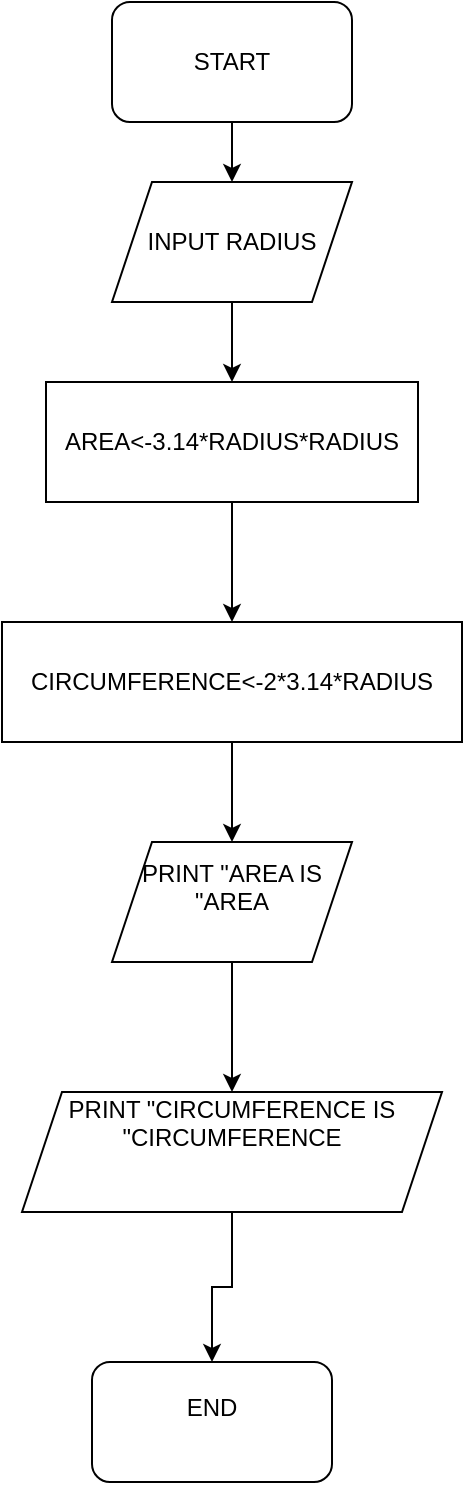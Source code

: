 <mxfile version="24.2.3" type="device">
  <diagram name="Page-1" id="s9OpNDyYDE5kpe4QUMl1">
    <mxGraphModel dx="880" dy="595" grid="1" gridSize="10" guides="1" tooltips="1" connect="1" arrows="1" fold="1" page="1" pageScale="1" pageWidth="827" pageHeight="1169" math="0" shadow="0">
      <root>
        <mxCell id="0" />
        <mxCell id="1" parent="0" />
        <mxCell id="cRXKy10s5mU437wThipX-9" value="" style="edgeStyle=orthogonalEdgeStyle;rounded=0;orthogonalLoop=1;jettySize=auto;html=1;" edge="1" parent="1" source="cRXKy10s5mU437wThipX-3" target="cRXKy10s5mU437wThipX-4">
          <mxGeometry relative="1" as="geometry" />
        </mxCell>
        <mxCell id="cRXKy10s5mU437wThipX-1" value="START" style="rounded=1;whiteSpace=wrap;html=1;" vertex="1" parent="1">
          <mxGeometry x="310" y="10" width="120" height="60" as="geometry" />
        </mxCell>
        <mxCell id="cRXKy10s5mU437wThipX-2" value="END&lt;div&gt;&lt;br&gt;&lt;/div&gt;" style="rounded=1;whiteSpace=wrap;html=1;" vertex="1" parent="1">
          <mxGeometry x="300" y="690" width="120" height="60" as="geometry" />
        </mxCell>
        <mxCell id="cRXKy10s5mU437wThipX-14" value="" style="edgeStyle=orthogonalEdgeStyle;rounded=0;orthogonalLoop=1;jettySize=auto;html=1;" edge="1" parent="1" source="cRXKy10s5mU437wThipX-4" target="cRXKy10s5mU437wThipX-5">
          <mxGeometry relative="1" as="geometry" />
        </mxCell>
        <mxCell id="cRXKy10s5mU437wThipX-4" value="AREA&amp;lt;-3.14*RADIUS*RADIUS" style="rounded=0;whiteSpace=wrap;html=1;" vertex="1" parent="1">
          <mxGeometry x="277" y="200" width="186" height="60" as="geometry" />
        </mxCell>
        <mxCell id="cRXKy10s5mU437wThipX-15" value="" style="edgeStyle=orthogonalEdgeStyle;rounded=0;orthogonalLoop=1;jettySize=auto;html=1;" edge="1" parent="1" source="cRXKy10s5mU437wThipX-5" target="cRXKy10s5mU437wThipX-6">
          <mxGeometry relative="1" as="geometry" />
        </mxCell>
        <mxCell id="cRXKy10s5mU437wThipX-5" value="CIRCUMFERENCE&amp;lt;-2*3.14*RADIUS" style="rounded=0;whiteSpace=wrap;html=1;" vertex="1" parent="1">
          <mxGeometry x="255" y="320" width="230" height="60" as="geometry" />
        </mxCell>
        <mxCell id="cRXKy10s5mU437wThipX-12" value="" style="edgeStyle=orthogonalEdgeStyle;rounded=0;orthogonalLoop=1;jettySize=auto;html=1;" edge="1" parent="1" source="cRXKy10s5mU437wThipX-6" target="cRXKy10s5mU437wThipX-7">
          <mxGeometry relative="1" as="geometry" />
        </mxCell>
        <mxCell id="cRXKy10s5mU437wThipX-6" value="PRINT &quot;AREA IS &quot;AREA&lt;div&gt;&lt;br&gt;&lt;/div&gt;" style="shape=parallelogram;perimeter=parallelogramPerimeter;whiteSpace=wrap;html=1;fixedSize=1;" vertex="1" parent="1">
          <mxGeometry x="310" y="430" width="120" height="60" as="geometry" />
        </mxCell>
        <mxCell id="cRXKy10s5mU437wThipX-13" value="" style="edgeStyle=orthogonalEdgeStyle;rounded=0;orthogonalLoop=1;jettySize=auto;html=1;" edge="1" parent="1" source="cRXKy10s5mU437wThipX-7" target="cRXKy10s5mU437wThipX-2">
          <mxGeometry relative="1" as="geometry" />
        </mxCell>
        <mxCell id="cRXKy10s5mU437wThipX-7" value="PRINT &quot;CIRCUMFERENCE IS &quot;CIRCUMFERENCE&lt;div&gt;&lt;br&gt;&lt;div&gt;&lt;br&gt;&lt;/div&gt;&lt;/div&gt;" style="shape=parallelogram;perimeter=parallelogramPerimeter;whiteSpace=wrap;html=1;fixedSize=1;" vertex="1" parent="1">
          <mxGeometry x="265" y="555" width="210" height="60" as="geometry" />
        </mxCell>
        <mxCell id="cRXKy10s5mU437wThipX-10" value="" style="edgeStyle=orthogonalEdgeStyle;rounded=0;orthogonalLoop=1;jettySize=auto;html=1;" edge="1" parent="1" source="cRXKy10s5mU437wThipX-1" target="cRXKy10s5mU437wThipX-3">
          <mxGeometry relative="1" as="geometry">
            <mxPoint x="370" y="70" as="sourcePoint" />
            <mxPoint x="387" y="180" as="targetPoint" />
          </mxGeometry>
        </mxCell>
        <mxCell id="cRXKy10s5mU437wThipX-3" value="INPUT RADIUS" style="shape=parallelogram;perimeter=parallelogramPerimeter;whiteSpace=wrap;html=1;fixedSize=1;" vertex="1" parent="1">
          <mxGeometry x="310" y="100" width="120" height="60" as="geometry" />
        </mxCell>
      </root>
    </mxGraphModel>
  </diagram>
</mxfile>
